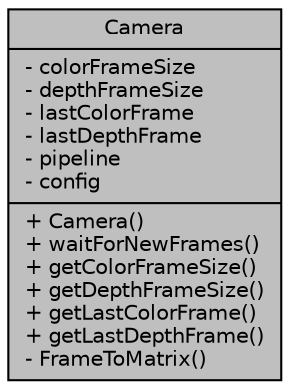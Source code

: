 digraph "Camera"
{
 // LATEX_PDF_SIZE
  edge [fontname="Helvetica",fontsize="10",labelfontname="Helvetica",labelfontsize="10"];
  node [fontname="Helvetica",fontsize="10",shape=record];
  Node1 [label="{Camera\n|- colorFrameSize\l- depthFrameSize\l- lastColorFrame\l- lastDepthFrame\l- pipeline\l- config\l|+ Camera()\l+ waitForNewFrames()\l+ getColorFrameSize()\l+ getDepthFrameSize()\l+ getLastColorFrame()\l+ getLastDepthFrame()\l- FrameToMatrix()\l}",height=0.2,width=0.4,color="black", fillcolor="grey75", style="filled", fontcolor="black",tooltip=" "];
}
